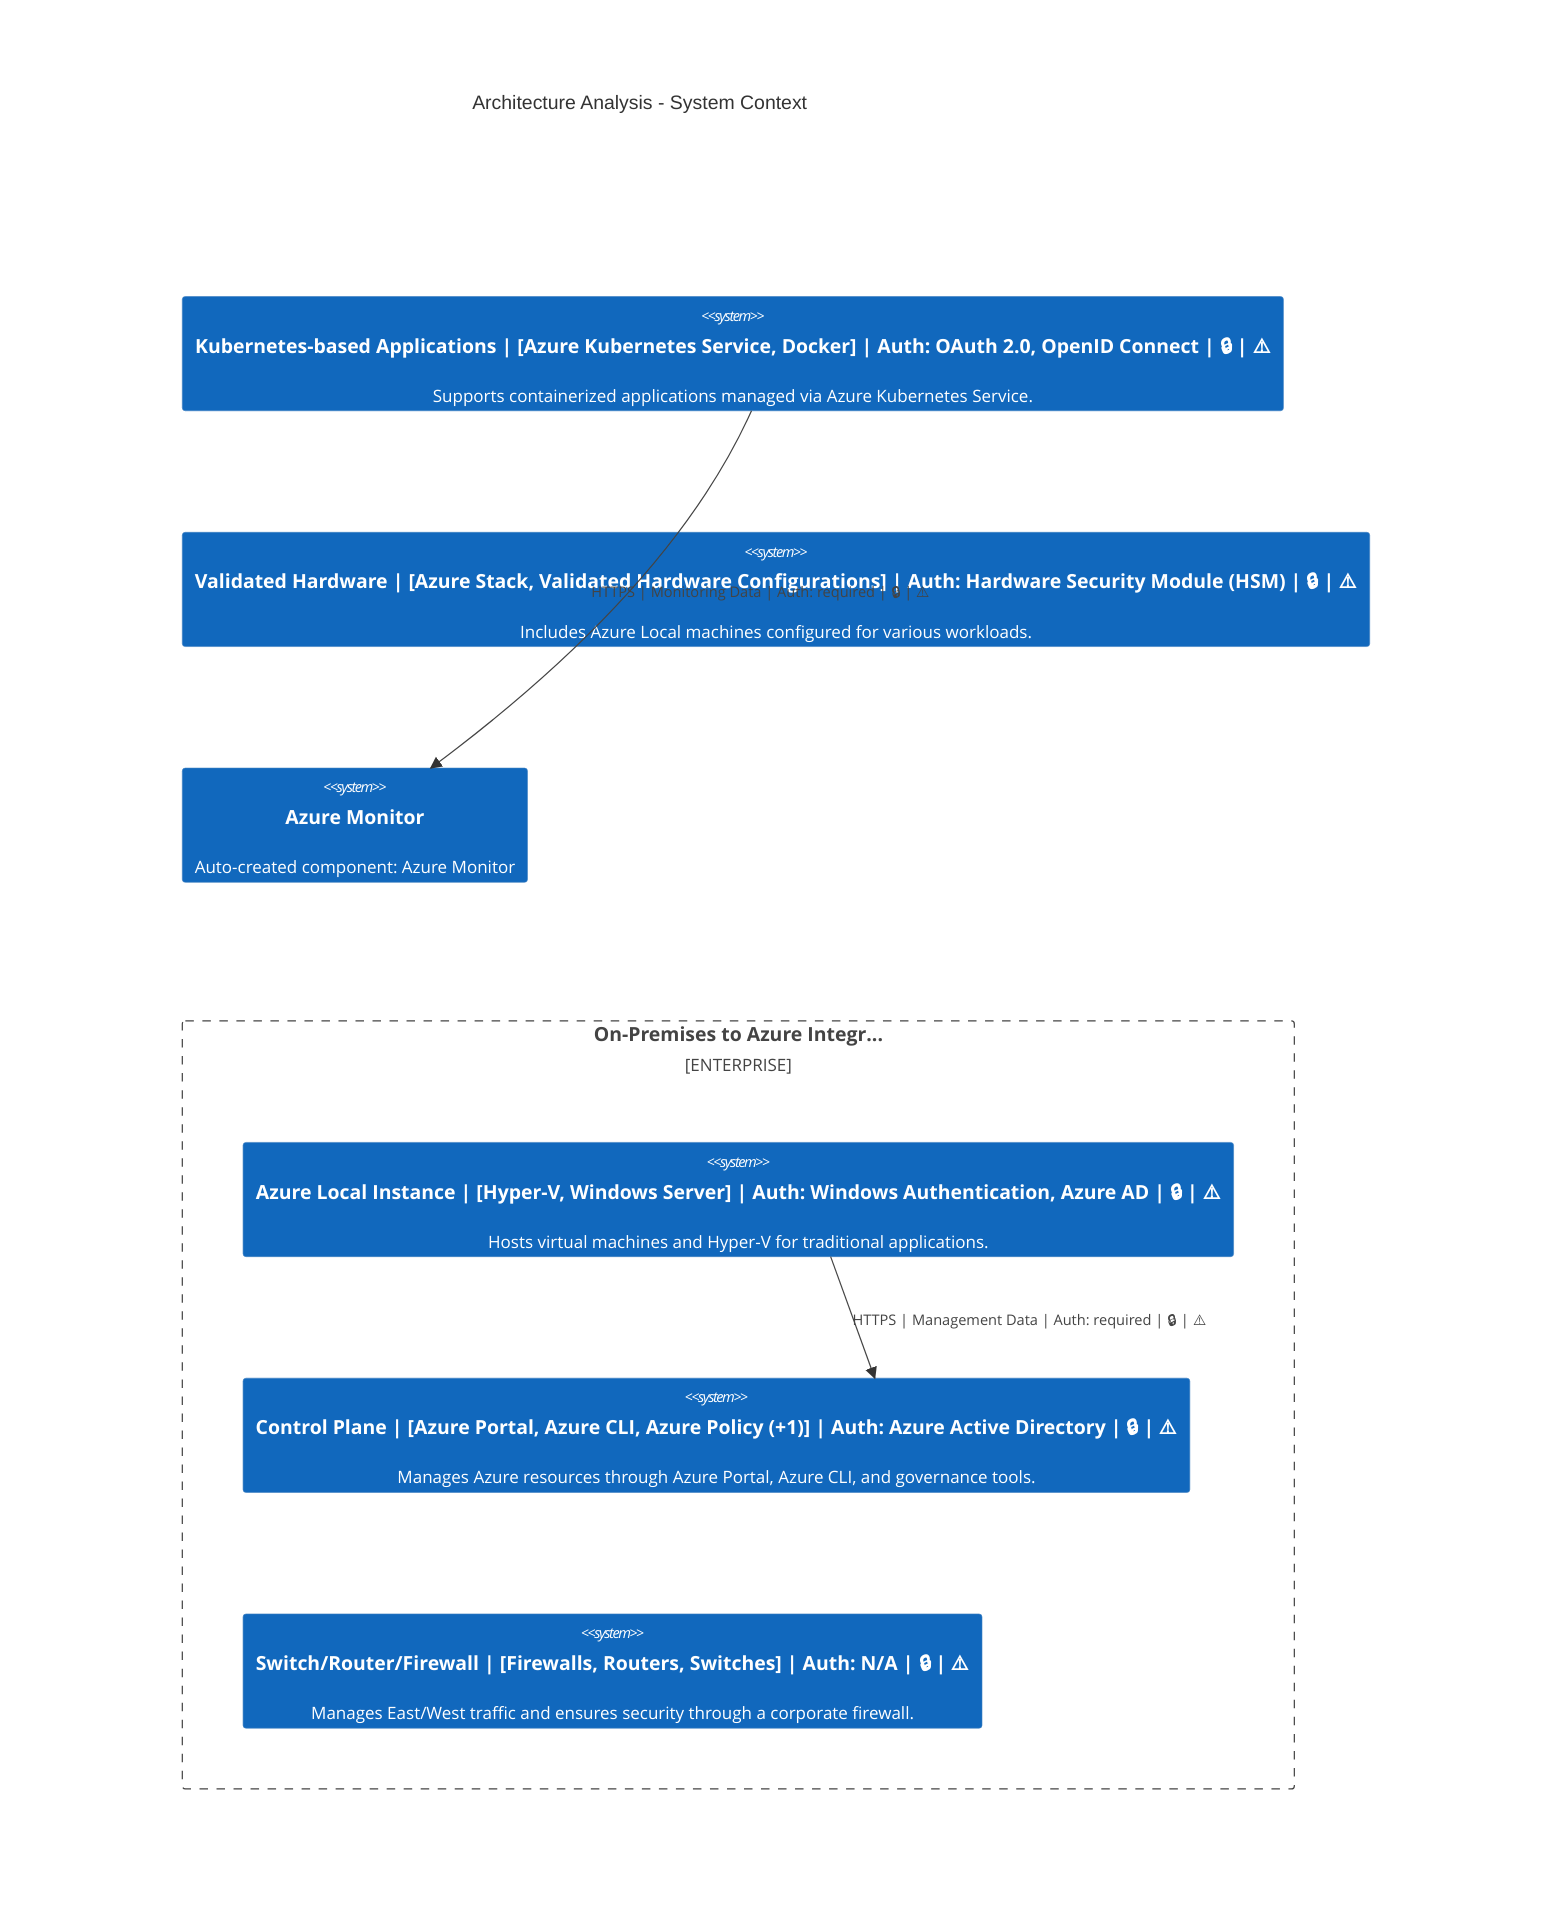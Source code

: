 C4Context
    title Architecture Analysis - System Context
    Enterprise_Boundary(tb_On_Premises_to_Azure_Integration, "On-Premises to Azure Integr...") {
        System(Azure_Local_Instance, "Azure Local Instance | [Hyper-V, Windows Server] | Auth: Windows Authentication, Azure AD | 🔒 | ⚠️", "Hosts virtual machines and Hyper-V for traditional applications.")
        System(Control_Plane, "Control Plane | [Azure Portal, Azure CLI, Azure Policy (+1)] | Auth: Azure Active Directory | 🔒 | ⚠️", "Manages Azure resources through Azure Portal, Azure CLI, and governance tools.")
        System(Switch_Router_Firewall, "Switch/Router/Firewall | [Firewalls, Routers, Switches] | Auth: N/A | 🔒 | ⚠️", "Manages East/West traffic and ensures security through a corporate firewall.")
    }
    System(Kubernetes_based_Applications, "Kubernetes-based Applications | [Azure Kubernetes Service, Docker] | Auth: OAuth 2.0, OpenID Connect | 🔒 | ⚠️", "Supports containerized applications managed via Azure Kubernetes Service.")
    System(Validated_Hardware, "Validated Hardware | [Azure Stack, Validated Hardware Configurations] | Auth: Hardware Security Module (HSM) | 🔒 | ⚠️", "Includes Azure Local machines configured for various workloads.")
    System(Azure_Monitor, "Azure Monitor", "Auto-created component: Azure Monitor")

    Rel(Azure_Local_Instance, Control_Plane, "HTTPS | Management Data | Auth: required | 🔒 | ⚠️")
    Rel(Kubernetes_based_Applications, Azure_Monitor, "HTTPS | Monitoring Data | Auth: required | 🔒 | ⚠️")